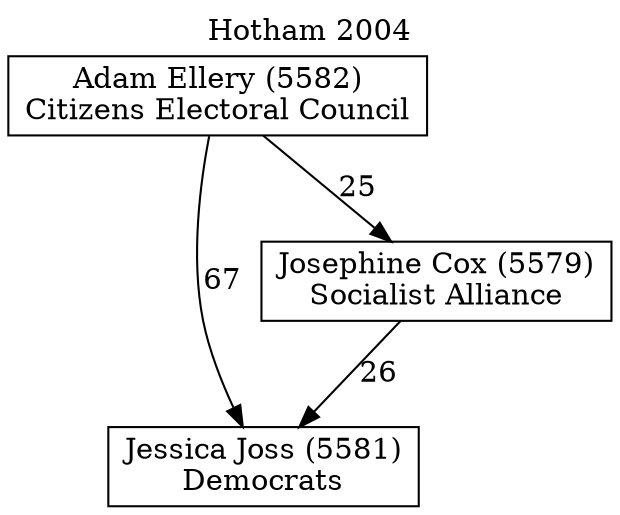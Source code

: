 // House preference flow
digraph "Jessica Joss (5581)_Hotham_2004" {
	graph [label="Hotham 2004" labelloc=t mclimit=10]
	node [shape=box]
	"Jessica Joss (5581)" [label="Jessica Joss (5581)
Democrats"]
	"Josephine Cox (5579)" [label="Josephine Cox (5579)
Socialist Alliance"]
	"Adam Ellery (5582)" [label="Adam Ellery (5582)
Citizens Electoral Council"]
	"Josephine Cox (5579)" -> "Jessica Joss (5581)" [label=26]
	"Adam Ellery (5582)" -> "Josephine Cox (5579)" [label=25]
	"Adam Ellery (5582)" -> "Jessica Joss (5581)" [label=67]
}
